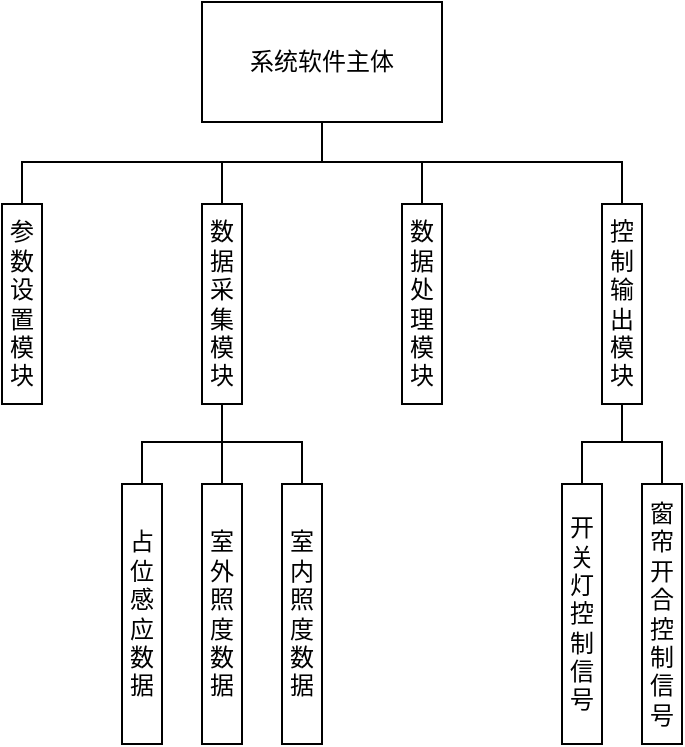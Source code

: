 <mxfile version="12.6.4" type="github">
  <diagram id="VCMJeSt8Zb4wS6YQNSat" name="Page-1">
    <mxGraphModel dx="678" dy="409" grid="1" gridSize="10" guides="1" tooltips="1" connect="1" arrows="1" fold="1" page="1" pageScale="1" pageWidth="827" pageHeight="1169" math="0" shadow="0">
      <root>
        <mxCell id="0"/>
        <mxCell id="1" parent="0"/>
        <mxCell id="QRuNdLmb7O2Hff4JxLJB-3" value="" style="group" vertex="1" connectable="0" parent="1">
          <mxGeometry x="340" y="60" width="120" height="61" as="geometry"/>
        </mxCell>
        <mxCell id="QRuNdLmb7O2Hff4JxLJB-1" value="系统软件主体" style="rounded=0;whiteSpace=wrap;html=1;" vertex="1" parent="QRuNdLmb7O2Hff4JxLJB-3">
          <mxGeometry width="120" height="60" as="geometry"/>
        </mxCell>
        <mxCell id="QRuNdLmb7O2Hff4JxLJB-23" value="" style="edgeStyle=orthogonalEdgeStyle;rounded=0;orthogonalLoop=1;jettySize=auto;html=1;endArrow=none;endFill=0;entryX=0.5;entryY=1;entryDx=0;entryDy=0;" edge="1" parent="1" source="QRuNdLmb7O2Hff4JxLJB-11" target="QRuNdLmb7O2Hff4JxLJB-1">
          <mxGeometry relative="1" as="geometry">
            <mxPoint x="350" y="81" as="targetPoint"/>
            <Array as="points">
              <mxPoint x="350" y="140"/>
              <mxPoint x="400" y="140"/>
            </Array>
          </mxGeometry>
        </mxCell>
        <mxCell id="QRuNdLmb7O2Hff4JxLJB-11" value="数据采集模块" style="rounded=0;whiteSpace=wrap;html=1;" vertex="1" parent="1">
          <mxGeometry x="340" y="161" width="20" height="100" as="geometry"/>
        </mxCell>
        <mxCell id="QRuNdLmb7O2Hff4JxLJB-24" value="参数设置模块" style="rounded=0;whiteSpace=wrap;html=1;" vertex="1" parent="1">
          <mxGeometry x="240" y="161" width="20" height="100" as="geometry"/>
        </mxCell>
        <mxCell id="QRuNdLmb7O2Hff4JxLJB-21" value="" style="edgeStyle=orthogonalEdgeStyle;rounded=0;orthogonalLoop=1;jettySize=auto;html=1;endArrow=none;endFill=0;entryX=0.5;entryY=1;entryDx=0;entryDy=0;" edge="1" parent="1" source="QRuNdLmb7O2Hff4JxLJB-19" target="QRuNdLmb7O2Hff4JxLJB-1">
          <mxGeometry relative="1" as="geometry">
            <Array as="points">
              <mxPoint x="450" y="140"/>
              <mxPoint x="400" y="140"/>
            </Array>
          </mxGeometry>
        </mxCell>
        <mxCell id="QRuNdLmb7O2Hff4JxLJB-28" value="" style="edgeStyle=orthogonalEdgeStyle;rounded=0;orthogonalLoop=1;jettySize=auto;html=1;endArrow=none;endFill=0;exitX=0.5;exitY=1;exitDx=0;exitDy=0;" edge="1" parent="1" source="QRuNdLmb7O2Hff4JxLJB-1" target="QRuNdLmb7O2Hff4JxLJB-27">
          <mxGeometry relative="1" as="geometry">
            <Array as="points">
              <mxPoint x="400" y="140"/>
              <mxPoint x="550" y="140"/>
            </Array>
          </mxGeometry>
        </mxCell>
        <mxCell id="QRuNdLmb7O2Hff4JxLJB-19" value="数据处理模块" style="rounded=0;whiteSpace=wrap;html=1;" vertex="1" parent="1">
          <mxGeometry x="440" y="161" width="20" height="100" as="geometry"/>
        </mxCell>
        <mxCell id="QRuNdLmb7O2Hff4JxLJB-27" value="控制输出模块" style="rounded=0;whiteSpace=wrap;html=1;" vertex="1" parent="1">
          <mxGeometry x="540" y="161" width="20" height="100" as="geometry"/>
        </mxCell>
        <mxCell id="QRuNdLmb7O2Hff4JxLJB-26" value="" style="edgeStyle=orthogonalEdgeStyle;rounded=0;orthogonalLoop=1;jettySize=auto;html=1;endArrow=none;endFill=0;entryX=0.5;entryY=1;entryDx=0;entryDy=0;exitX=0.5;exitY=0;exitDx=0;exitDy=0;" edge="1" parent="1" source="QRuNdLmb7O2Hff4JxLJB-24" target="QRuNdLmb7O2Hff4JxLJB-1">
          <mxGeometry relative="1" as="geometry">
            <mxPoint x="360" y="171" as="sourcePoint"/>
            <mxPoint x="484" y="130" as="targetPoint"/>
            <Array as="points">
              <mxPoint x="250" y="140"/>
              <mxPoint x="400" y="140"/>
            </Array>
          </mxGeometry>
        </mxCell>
        <mxCell id="QRuNdLmb7O2Hff4JxLJB-29" value="开关灯控制信号" style="rounded=0;whiteSpace=wrap;html=1;" vertex="1" parent="1">
          <mxGeometry x="520" y="301" width="20" height="130" as="geometry"/>
        </mxCell>
        <mxCell id="QRuNdLmb7O2Hff4JxLJB-30" value="窗帘开合控制信号" style="rounded=0;whiteSpace=wrap;html=1;" vertex="1" parent="1">
          <mxGeometry x="560" y="301" width="20" height="130" as="geometry"/>
        </mxCell>
        <mxCell id="QRuNdLmb7O2Hff4JxLJB-31" value="" style="endArrow=none;html=1;entryX=0.5;entryY=1;entryDx=0;entryDy=0;exitX=0.5;exitY=0;exitDx=0;exitDy=0;rounded=0;" edge="1" parent="1" source="QRuNdLmb7O2Hff4JxLJB-29" target="QRuNdLmb7O2Hff4JxLJB-27">
          <mxGeometry width="50" height="50" relative="1" as="geometry">
            <mxPoint x="240" y="490" as="sourcePoint"/>
            <mxPoint x="290" y="440" as="targetPoint"/>
            <Array as="points">
              <mxPoint x="530" y="280"/>
              <mxPoint x="550" y="280"/>
            </Array>
          </mxGeometry>
        </mxCell>
        <mxCell id="QRuNdLmb7O2Hff4JxLJB-33" value="" style="endArrow=none;html=1;entryX=0.5;entryY=1;entryDx=0;entryDy=0;rounded=0;exitX=0.5;exitY=0;exitDx=0;exitDy=0;" edge="1" parent="1" source="QRuNdLmb7O2Hff4JxLJB-30" target="QRuNdLmb7O2Hff4JxLJB-27">
          <mxGeometry width="50" height="50" relative="1" as="geometry">
            <mxPoint x="570" y="300" as="sourcePoint"/>
            <mxPoint x="620" y="250" as="targetPoint"/>
            <Array as="points">
              <mxPoint x="570" y="280"/>
              <mxPoint x="550" y="280"/>
            </Array>
          </mxGeometry>
        </mxCell>
        <mxCell id="QRuNdLmb7O2Hff4JxLJB-36" value="室外照度数据" style="rounded=0;whiteSpace=wrap;html=1;" vertex="1" parent="1">
          <mxGeometry x="340" y="301" width="20" height="130" as="geometry"/>
        </mxCell>
        <mxCell id="QRuNdLmb7O2Hff4JxLJB-40" value="占位感应数据" style="rounded=0;whiteSpace=wrap;html=1;" vertex="1" parent="1">
          <mxGeometry x="300" y="301" width="20" height="130" as="geometry"/>
        </mxCell>
        <mxCell id="QRuNdLmb7O2Hff4JxLJB-37" value="室内照度数据" style="rounded=0;whiteSpace=wrap;html=1;" vertex="1" parent="1">
          <mxGeometry x="380" y="301" width="20" height="130" as="geometry"/>
        </mxCell>
        <mxCell id="QRuNdLmb7O2Hff4JxLJB-38" value="" style="endArrow=none;html=1;entryX=0.5;entryY=1;entryDx=0;entryDy=0;exitX=0.5;exitY=0;exitDx=0;exitDy=0;rounded=0;" edge="1" parent="1" source="QRuNdLmb7O2Hff4JxLJB-40">
          <mxGeometry width="50" height="50" relative="1" as="geometry">
            <mxPoint x="40" y="490" as="sourcePoint"/>
            <mxPoint x="350" y="261" as="targetPoint"/>
            <Array as="points">
              <mxPoint x="310" y="280"/>
              <mxPoint x="350" y="280"/>
            </Array>
          </mxGeometry>
        </mxCell>
        <mxCell id="QRuNdLmb7O2Hff4JxLJB-39" value="" style="endArrow=none;html=1;rounded=0;exitX=0.5;exitY=0;exitDx=0;exitDy=0;entryX=0.5;entryY=1;entryDx=0;entryDy=0;" edge="1" parent="1" source="QRuNdLmb7O2Hff4JxLJB-37" target="QRuNdLmb7O2Hff4JxLJB-11">
          <mxGeometry width="50" height="50" relative="1" as="geometry">
            <mxPoint x="370" y="300" as="sourcePoint"/>
            <mxPoint x="350" y="261" as="targetPoint"/>
            <Array as="points">
              <mxPoint x="390" y="280"/>
              <mxPoint x="350" y="280"/>
            </Array>
          </mxGeometry>
        </mxCell>
        <mxCell id="QRuNdLmb7O2Hff4JxLJB-43" value="" style="endArrow=none;html=1;entryX=0.5;entryY=1;entryDx=0;entryDy=0;exitX=0.5;exitY=0;exitDx=0;exitDy=0;" edge="1" parent="1" source="QRuNdLmb7O2Hff4JxLJB-36" target="QRuNdLmb7O2Hff4JxLJB-11">
          <mxGeometry width="50" height="50" relative="1" as="geometry">
            <mxPoint x="240" y="500" as="sourcePoint"/>
            <mxPoint x="290" y="450" as="targetPoint"/>
          </mxGeometry>
        </mxCell>
      </root>
    </mxGraphModel>
  </diagram>
</mxfile>

